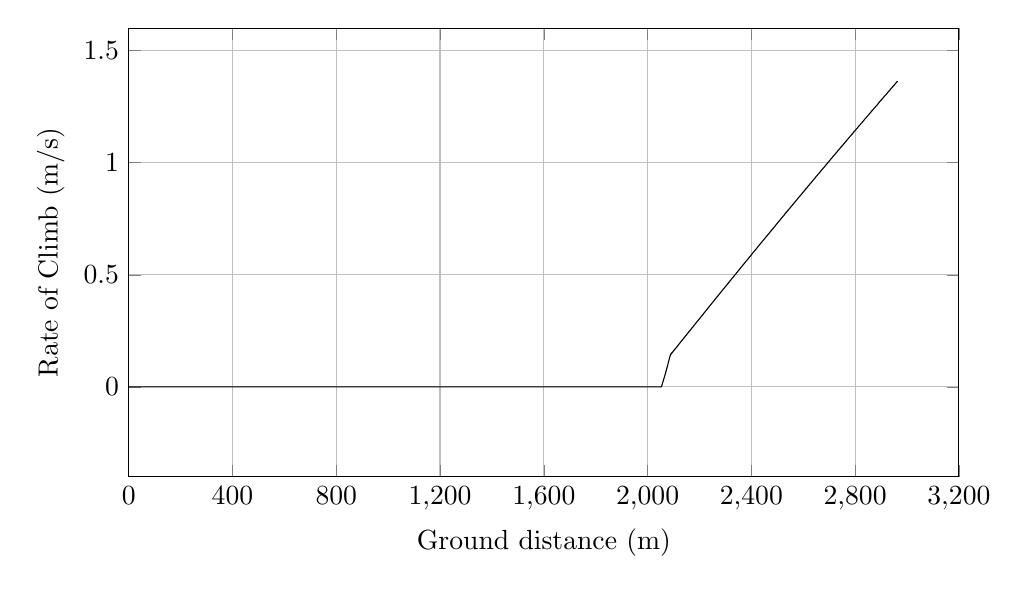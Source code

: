%RateOfClimb_vs_GroundDistance
\begin{tikzpicture}

\begin{axis}[
width=\textwidth,
height=0.6\textwidth,
scaled ticks=false, tick label style={/pgf/number format/fixed},
xmin=0.0,
xmax=3200,
xtick={0,400,800,1200,1600,2000,2400,2800,3200},
xlabel={Ground distance (m)},
xmajorgrids,
ymin=-0.4,
ymax=1.6,
ylabel={Rate of Climb (m/s)},
ymajorgrids,
legend style={at={(1.03,0.5)},anchor=west,draw=black,fill=white,legend cell align=left}
]

\addplot [
color=black,
solid
]
table[row sep=crcr]{
1.36E-8	0.0\\
2.033E-7	0.0\\
1.849E-6	0.0\\
9.983E-6	0.0\\
4.135E-5	0.0\\
1.247E-4	0.0\\
2.844E-4	0.0\\
5.588E-4	0.0\\
9.398E-4	0.0\\
0.001	0.0\\
0.002	0.0\\
0.003	0.0\\
0.003	0.0\\
0.004	0.0\\
0.005	0.0\\
0.006	0.0\\
0.008	0.0\\
0.009	0.0\\
0.01	0.0\\
0.012	0.0\\
0.013	0.0\\
0.015	0.0\\
0.017	0.0\\
0.018	0.0\\
0.02	0.0\\
0.022	0.0\\
0.025	0.0\\
0.027	0.0\\
0.029	0.0\\
0.032	0.0\\
0.034	0.0\\
0.037	0.0\\
0.04	0.0\\
0.042	0.0\\
0.045	0.0\\
0.048	0.0\\
0.052	0.0\\
0.055	0.0\\
0.058	0.0\\
0.062	0.0\\
0.065	0.0\\
0.069	0.0\\
0.073	0.0\\
0.077	0.0\\
0.08	0.0\\
0.085	0.0\\
0.089	0.0\\
0.093	0.0\\
0.097	0.0\\
0.102	0.0\\
0.107	0.0\\
0.111	0.0\\
0.116	0.0\\
0.121	0.0\\
0.126	0.0\\
0.131	0.0\\
0.136	0.0\\
0.142	0.0\\
0.147	0.0\\
0.153	0.0\\
0.158	0.0\\
0.164	0.0\\
0.17	0.0\\
0.176	0.0\\
0.182	0.0\\
0.188	0.0\\
0.195	0.0\\
0.201	0.0\\
0.208	0.0\\
0.214	0.0\\
0.221	0.0\\
0.228	0.0\\
0.235	0.0\\
0.242	0.0\\
0.25	0.0\\
0.257	0.0\\
0.264	0.0\\
0.272	0.0\\
0.28	0.0\\
0.287	0.0\\
0.296	0.0\\
0.304	0.0\\
0.312	0.0\\
0.32	0.0\\
0.329	0.0\\
0.337	0.0\\
0.346	0.0\\
0.355	0.0\\
0.363	0.0\\
0.372	0.0\\
0.382	0.0\\
0.391	0.0\\
0.4	0.0\\
0.41	0.0\\
0.419	0.0\\
0.429	0.0\\
0.439	0.0\\
0.449	0.0\\
0.459	0.0\\
0.469	0.0\\
0.48	0.0\\
0.49	0.0\\
0.501	0.0\\
0.511	0.0\\
0.522	0.0\\
0.533	0.0\\
0.545	0.0\\
0.556	0.0\\
0.567	0.0\\
0.579	0.0\\
0.59	0.0\\
0.602	0.0\\
0.614	0.0\\
0.626	0.0\\
0.638	0.0\\
0.65	0.0\\
0.663	0.0\\
0.675	0.0\\
0.689	0.0\\
0.702	0.0\\
0.715	0.0\\
0.728	0.0\\
0.742	0.0\\
0.755	0.0\\
0.769	0.0\\
0.783	0.0\\
0.797	0.0\\
0.811	0.0\\
0.825	0.0\\
0.84	0.0\\
0.854	0.0\\
0.869	0.0\\
0.884	0.0\\
0.899	0.0\\
0.914	0.0\\
0.929	0.0\\
0.945	0.0\\
0.961	0.0\\
0.976	0.0\\
0.992	0.0\\
1.007	0.0\\
1.023	0.0\\
1.04	0.0\\
1.056	0.0\\
1.073	0.0\\
1.09	0.0\\
1.107	0.0\\
1.124	0.0\\
1.142	0.0\\
1.159	0.0\\
1.177	0.0\\
1.195	0.0\\
1.213	0.0\\
1.231	0.0\\
1.249	0.0\\
1.268	0.0\\
1.286	0.0\\
1.305	0.0\\
1.323	0.0\\
1.342	0.0\\
1.361	0.0\\
1.382	0.0\\
1.401	0.0\\
1.421	0.0\\
1.441	0.0\\
1.461	0.0\\
1.482	0.0\\
1.502	0.0\\
1.522	0.0\\
1.544	0.0\\
1.565	0.0\\
1.586	0.0\\
1.607	0.0\\
1.629	0.0\\
1.651	0.0\\
1.673	0.0\\
1.695	0.0\\
1.717	0.0\\
1.739	0.0\\
1.762	0.0\\
1.785	0.0\\
1.808	0.0\\
1.831	0.0\\
1.854	0.0\\
1.878	0.0\\
1.902	0.0\\
1.925	0.0\\
1.95	0.0\\
1.975	0.0\\
1.999	0.0\\
2.025	0.0\\
2.049	0.0\\
2.074	0.0\\
2.1	0.0\\
2.125	0.0\\
2.15	0.0\\
2.176	0.0\\
2.202	0.0\\
2.228	0.0\\
2.254	0.0\\
2.281	0.0\\
2.308	0.0\\
2.335	0.0\\
2.362	0.0\\
2.39	0.0\\
2.417	0.0\\
2.445	0.0\\
2.474	0.0\\
2.502	0.0\\
2.53	0.0\\
2.559	0.0\\
2.588	0.0\\
2.618	0.0\\
2.648	0.0\\
2.677	0.0\\
2.706	0.0\\
2.736	0.0\\
2.766	0.0\\
2.796	0.0\\
2.827	0.0\\
2.859	0.0\\
2.89	0.0\\
2.922	0.0\\
2.953	0.0\\
2.985	0.0\\
3.017	0.0\\
3.049	0.0\\
3.081	0.0\\
3.113	0.0\\
3.145	0.0\\
3.179	0.0\\
3.211	0.0\\
3.246	0.0\\
3.28	0.0\\
3.314	0.0\\
3.349	0.0\\
3.383	0.0\\
3.418	0.0\\
3.454	0.0\\
3.489	0.0\\
3.524	0.0\\
3.561	0.0\\
3.597	0.0\\
3.633	0.0\\
3.669	0.0\\
3.707	0.0\\
3.743	0.0\\
3.781	0.0\\
3.819	0.0\\
3.856	0.0\\
3.895	0.0\\
3.933	0.0\\
3.972	0.0\\
4.01	0.0\\
4.049	0.0\\
4.089	0.0\\
4.129	0.0\\
4.168	0.0\\
4.208	0.0\\
4.248	0.0\\
4.288	0.0\\
4.329	0.0\\
4.369	0.0\\
4.41	0.0\\
4.452	0.0\\
4.493	0.0\\
4.536	0.0\\
4.578	0.0\\
4.62	0.0\\
4.662	0.0\\
4.706	0.0\\
4.749	0.0\\
4.792	0.0\\
4.836	0.0\\
4.881	0.0\\
4.925	0.0\\
4.97	0.0\\
5.015	0.0\\
5.06	0.0\\
5.106	0.0\\
5.152	0.0\\
5.197	0.0\\
5.244	0.0\\
5.29	0.0\\
5.336	0.0\\
5.383	0.0\\
5.43	0.0\\
5.477	0.0\\
5.526	0.0\\
5.574	0.0\\
5.623	0.0\\
5.671	0.0\\
5.72	0.0\\
5.771	0.0\\
5.821	0.0\\
5.87	0.0\\
5.921	0.0\\
5.971	0.0\\
6.021	0.0\\
6.071	0.0\\
6.123	0.0\\
6.174	0.0\\
6.226	0.0\\
6.278	0.0\\
6.332	0.0\\
6.384	0.0\\
6.437	0.0\\
6.489	0.0\\
6.543	0.0\\
6.597	0.0\\
6.65	0.0\\
6.705	0.0\\
6.759	0.0\\
6.814	0.0\\
6.87	0.0\\
6.925	0.0\\
6.981	0.0\\
7.038	0.0\\
7.095	0.0\\
7.151	0.0\\
7.209	0.0\\
7.267	0.0\\
7.325	0.0\\
7.383	0.0\\
7.442	0.0\\
7.502	0.0\\
7.562	0.0\\
7.622	0.0\\
7.683	0.0\\
7.743	0.0\\
7.803	0.0\\
7.864	0.0\\
7.925	0.0\\
7.987	0.0\\
8.048	0.0\\
8.109	0.0\\
8.173	0.0\\
8.236	0.0\\
8.3	0.0\\
8.363	0.0\\
8.428	0.0\\
8.491	0.0\\
8.557	0.0\\
8.623	0.0\\
8.688	0.0\\
8.754	0.0\\
8.821	0.0\\
8.889	0.0\\
8.957	0.0\\
9.025	0.0\\
9.093	0.0\\
9.16	0.0\\
9.227	0.0\\
9.296	0.0\\
9.364	0.0\\
9.433	0.0\\
9.504	0.0\\
9.575	0.0\\
9.644	0.0\\
9.716	0.0\\
9.787	0.0\\
9.858	0.0\\
9.93	0.0\\
10.002	0.0\\
10.075	0.0\\
10.147	0.0\\
10.221	0.0\\
10.294	0.0\\
10.367	0.0\\
10.441	0.0\\
10.516	0.0\\
10.591	0.0\\
10.667	0.0\\
10.743	0.0\\
10.82	0.0\\
10.897	0.0\\
10.974	0.0\\
11.051	0.0\\
11.128	0.0\\
11.208	0.0\\
11.287	0.0\\
11.366	0.0\\
11.446	0.0\\
11.527	0.0\\
11.607	0.0\\
11.688	0.0\\
11.77	0.0\\
11.851	0.0\\
11.933	0.0\\
12.017	0.0\\
12.1	0.0\\
12.185	0.0\\
12.271	0.0\\
12.354	0.0\\
12.44	0.0\\
12.526	0.0\\
12.611	0.0\\
12.696	0.0\\
12.785	0.0\\
12.871	0.0\\
12.958	0.0\\
13.046	0.0\\
13.133	0.0\\
13.221	0.0\\
13.31	0.0\\
13.4	0.0\\
13.489	0.0\\
13.578	0.0\\
13.667	0.0\\
13.758	0.0\\
13.848	0.0\\
13.939	0.0\\
14.031	0.0\\
14.124	0.0\\
14.215	0.0\\
14.308	0.0\\
14.401	0.0\\
14.495	0.0\\
14.589	0.0\\
14.683	0.0\\
14.779	0.0\\
14.874	0.0\\
14.97	0.0\\
15.069	0.0\\
15.164	0.0\\
15.26	0.0\\
15.357	0.0\\
15.455	0.0\\
15.553	0.0\\
15.653	0.0\\
15.755	0.0\\
15.856	0.0\\
15.958	0.0\\
16.06	0.0\\
16.164	0.0\\
16.267	0.0\\
16.369	0.0\\
16.472	0.0\\
16.577	0.0\\
16.679	0.0\\
16.784	0.0\\
16.89	0.0\\
16.997	0.0\\
17.104	0.0\\
17.211	0.0\\
17.319	0.0\\
17.424	0.0\\
17.532	0.0\\
17.64	0.0\\
17.749	0.0\\
17.857	0.0\\
17.969	0.0\\
18.08	0.0\\
18.189	0.0\\
18.302	0.0\\
18.413	0.0\\
18.526	0.0\\
18.637	0.0\\
18.751	0.0\\
18.865	0.0\\
18.98	0.0\\
19.094	0.0\\
19.209	0.0\\
19.323	0.0\\
19.438	0.0\\
19.556	0.0\\
19.672	0.0\\
19.789	0.0\\
19.907	0.0\\
20.024	0.0\\
20.143	0.0\\
20.264	0.0\\
20.384	0.0\\
20.504	0.0\\
20.623	0.0\\
20.745	0.0\\
20.866	0.0\\
20.987	0.0\\
21.113	0.0\\
21.236	0.0\\
21.36	0.0\\
21.484	0.0\\
21.608	0.0\\
21.732	0.0\\
21.858	0.0\\
21.985	0.0\\
22.112	0.0\\
22.237	0.0\\
22.363	0.0\\
22.489	0.0\\
22.616	0.0\\
22.744	0.0\\
22.875	0.0\\
23.004	0.0\\
23.131	0.0\\
23.258	0.0\\
23.389	0.0\\
23.52	0.0\\
23.653	0.0\\
23.783	0.0\\
23.918	0.0\\
24.051	0.0\\
24.182	0.0\\
24.315	0.0\\
24.45	0.0\\
24.585	0.0\\
24.721	0.0\\
24.857	0.0\\
24.995	0.0\\
25.13	0.0\\
25.271	0.0\\
25.407	0.0\\
25.543	0.0\\
25.683	0.0\\
25.821	0.0\\
25.96	0.0\\
25.988	0.0\\
26.056	0.0\\
26.062	0.0\\
26.067	0.0\\
26.072	0.0\\
26.073	0.0\\
26.075	0.0\\
26.08	0.0\\
26.102	0.0\\
26.183	0.0\\
26.3	0.0\\
26.428	0.0\\
26.558	0.0\\
26.688	0.0\\
26.819	0.0\\
26.952	0.0\\
27.084	0.0\\
27.217	0.0\\
27.351	0.0\\
27.483	0.0\\
27.618	0.0\\
27.752	0.0\\
27.887	0.0\\
28.023	0.0\\
28.159	0.0\\
28.296	0.0\\
28.435	0.0\\
28.571	0.0\\
28.71	0.0\\
28.85	0.0\\
28.989	0.0\\
29.129	0.0\\
29.272	0.0\\
29.413	0.0\\
29.555	0.0\\
29.7	0.0\\
29.842	0.0\\
29.985	0.0\\
30.129	0.0\\
30.275	0.0\\
30.422	0.0\\
30.569	0.0\\
30.717	0.0\\
30.865	0.0\\
31.012	0.0\\
31.162	0.0\\
31.314	0.0\\
31.463	0.0\\
31.612	0.0\\
31.763	0.0\\
31.915	0.0\\
32.067	0.0\\
32.219	0.0\\
32.372	0.0\\
32.525	0.0\\
32.677	0.0\\
32.83	0.0\\
32.986	0.0\\
33.143	0.0\\
33.3	0.0\\
33.458	0.0\\
33.614	0.0\\
33.77	0.0\\
33.929	0.0\\
34.088	0.0\\
34.248	0.0\\
34.407	0.0\\
34.565	0.0\\
34.724	0.0\\
34.887	0.0\\
35.049	0.0\\
35.21	0.0\\
35.37	0.0\\
35.532	0.0\\
35.693	0.0\\
35.855	0.0\\
36.023	0.0\\
36.191	0.0\\
36.357	0.0\\
36.521	0.0\\
36.688	0.0\\
36.854	0.0\\
37.025	0.0\\
37.192	0.0\\
37.361	0.0\\
37.529	0.0\\
37.697	0.0\\
37.868	0.0\\
38.038	0.0\\
38.209	0.0\\
38.379	0.0\\
38.553	0.0\\
38.723	0.0\\
38.898	0.0\\
39.071	0.0\\
39.244	0.0\\
39.42	0.0\\
39.592	0.0\\
39.765	0.0\\
39.943	0.0\\
40.117	0.0\\
40.295	0.0\\
40.472	0.0\\
40.648	0.0\\
40.824	0.0\\
41.004	0.0\\
41.182	0.0\\
41.36	0.0\\
41.54	0.0\\
41.723	0.0\\
41.903	0.0\\
42.085	0.0\\
42.267	0.0\\
42.447	0.0\\
42.631	0.0\\
42.81	0.0\\
42.993	0.0\\
43.179	0.0\\
43.363	0.0\\
43.548	0.0\\
43.734	0.0\\
43.918	0.0\\
44.105	0.0\\
44.293	0.0\\
44.481	0.0\\
44.669	0.0\\
44.859	0.0\\
45.047	0.0\\
45.237	0.0\\
45.428	0.0\\
45.616	0.0\\
45.807	0.0\\
45.999	0.0\\
46.188	0.0\\
46.381	0.0\\
46.573	0.0\\
46.766	0.0\\
46.959	0.0\\
47.153	0.0\\
47.345	0.0\\
47.539	0.0\\
47.732	0.0\\
47.928	0.0\\
48.123	0.0\\
48.321	0.0\\
48.517	0.0\\
48.713	0.0\\
48.913	0.0\\
49.112	0.0\\
49.312	0.0\\
49.51	0.0\\
49.712	0.0\\
49.91	0.0\\
50.112	0.0\\
50.309	0.0\\
50.508	0.0\\
50.709	0.0\\
50.912	0.0\\
51.116	0.0\\
51.321	0.0\\
51.525	0.0\\
51.729	0.0\\
51.934	0.0\\
52.14	0.0\\
52.345	0.0\\
52.551	0.0\\
52.757	0.0\\
52.965	0.0\\
53.175	0.0\\
53.382	0.0\\
53.592	0.0\\
53.804	0.0\\
54.015	0.0\\
54.224	0.0\\
54.432	0.0\\
54.643	0.0\\
54.855	0.0\\
55.066	0.0\\
55.28	0.0\\
55.492	0.0\\
55.704	0.0\\
55.917	0.0\\
56.132	0.0\\
56.347	0.0\\
56.559	0.0\\
56.776	0.0\\
56.995	0.0\\
57.215	0.0\\
57.435	0.0\\
57.654	0.0\\
57.873	0.0\\
58.091	0.0\\
58.312	0.0\\
58.532	0.0\\
58.755	0.0\\
58.977	0.0\\
59.199	0.0\\
59.421	0.0\\
59.645	0.0\\
59.869	0.0\\
60.094	0.0\\
60.318	0.0\\
60.542	0.0\\
60.767	0.0\\
60.996	0.0\\
61.224	0.0\\
61.453	0.0\\
61.684	0.0\\
61.914	0.0\\
62.145	0.0\\
62.376	0.0\\
62.607	0.0\\
62.841	0.0\\
63.075	0.0\\
63.312	0.0\\
63.546	0.0\\
63.782	0.0\\
64.017	0.0\\
64.254	0.0\\
64.493	0.0\\
64.731	0.0\\
64.969	0.0\\
65.211	0.0\\
65.451	0.0\\
65.69	0.0\\
65.93	0.0\\
66.172	0.0\\
66.414	0.0\\
66.656	0.0\\
66.899	0.0\\
67.144	0.0\\
67.388	0.0\\
67.633	0.0\\
67.879	0.0\\
68.126	0.0\\
68.373	0.0\\
68.622	0.0\\
68.871	0.0\\
69.12	0.0\\
69.368	0.0\\
69.62	0.0\\
69.872	0.0\\
70.128	0.0\\
70.379	0.0\\
70.634	0.0\\
70.892	0.0\\
71.146	0.0\\
71.402	0.0\\
71.662	0.0\\
71.925	0.0\\
72.185	0.0\\
72.446	0.0\\
72.706	0.0\\
72.967	0.0\\
73.229	0.0\\
73.491	0.0\\
73.754	0.0\\
74.019	0.0\\
74.285	0.0\\
74.554	0.0\\
74.823	0.0\\
75.094	0.0\\
75.364	0.0\\
75.635	0.0\\
75.908	0.0\\
76.182	0.0\\
76.456	0.0\\
76.73	0.0\\
77.004	0.0\\
77.286	0.0\\
77.568	0.0\\
77.846	0.0\\
78.125	0.0\\
78.406	0.0\\
78.686	0.0\\
78.969	0.0\\
79.256	0.0\\
79.542	0.0\\
79.827	0.0\\
80.113	0.0\\
80.404	0.0\\
80.691	0.0\\
80.981	0.0\\
81.272	0.0\\
81.567	0.0\\
81.862	0.0\\
82.157	0.0\\
82.45	0.0\\
82.745	0.0\\
83.043	0.0\\
83.342	0.0\\
83.644	0.0\\
83.947	0.0\\
84.251	0.0\\
84.552	0.0\\
84.857	0.0\\
85.165	0.0\\
85.471	0.0\\
85.779	0.0\\
86.089	0.0\\
86.403	0.0\\
86.712	0.0\\
87.027	0.0\\
87.342	0.0\\
87.658	0.0\\
87.98	0.0\\
88.297	0.0\\
88.618	0.0\\
88.936	0.0\\
89.257	0.0\\
89.579	0.0\\
89.9	0.0\\
90.225	0.0\\
90.55	0.0\\
90.878	0.0\\
91.207	0.0\\
91.541	0.0\\
91.87	0.0\\
92.201	0.0\\
92.534	0.0\\
92.864	0.0\\
93.197	0.0\\
93.531	0.0\\
93.867	0.0\\
94.205	0.0\\
94.542	0.0\\
94.885	0.0\\
95.228	0.0\\
95.571	0.0\\
95.914	0.0\\
96.255	0.0\\
96.597	0.0\\
96.938	0.0\\
97.282	0.0\\
97.622	0.0\\
97.966	0.0\\
98.313	0.0\\
98.659	0.0\\
99.001	0.0\\
99.351	0.0\\
99.698	0.0\\
100.047	0.0\\
100.392	0.0\\
100.743	0.0\\
101.089	0.0\\
101.435	0.0\\
101.784	0.0\\
102.132	0.0\\
102.475	0.0\\
102.822	0.0\\
103.167	0.0\\
103.515	0.0\\
103.864	0.0\\
104.21	0.0\\
104.552	0.0\\
104.897	0.0\\
105.241	0.0\\
105.584	0.0\\
105.926	0.0\\
106.273	0.0\\
106.615	0.0\\
106.959	0.0\\
107.3	0.0\\
107.641	0.0\\
107.983	0.0\\
108.325	0.0\\
108.394	0.0\\
108.405	0.0\\
108.416	0.0\\
108.425	0.0\\
108.443	0.0\\
108.52	0.0\\
108.701	0.0\\
108.994	0.0\\
109.302	0.0\\
109.609	0.0\\
109.916	0.0\\
110.229	0.0\\
110.541	0.0\\
110.854	0.0\\
111.174	0.0\\
111.494	0.0\\
111.812	0.0\\
112.131	0.0\\
112.452	0.0\\
112.775	0.0\\
113.1	0.0\\
113.43	0.0\\
113.76	0.0\\
114.091	0.0\\
114.425	0.0\\
114.76	0.0\\
115.095	0.0\\
115.434	0.0\\
115.775	0.0\\
116.117	0.0\\
116.462	0.0\\
116.808	0.0\\
117.157	0.0\\
117.506	0.0\\
117.854	0.0\\
118.205	0.0\\
118.559	0.0\\
118.913	0.0\\
119.27	0.0\\
119.63	0.0\\
119.99	0.0\\
120.347	0.0\\
120.714	0.0\\
121.081	0.0\\
121.447	0.0\\
121.815	0.0\\
122.185	0.0\\
122.554	0.0\\
122.925	0.0\\
123.296	0.0\\
123.67	0.0\\
124.047	0.0\\
124.424	0.0\\
124.802	0.0\\
125.182	0.0\\
125.559	0.0\\
125.939	0.0\\
126.32	0.0\\
126.701	0.0\\
127.081	0.0\\
127.462	0.0\\
127.844	0.0\\
128.227	0.0\\
128.61	0.0\\
128.996	0.0\\
129.378	0.0\\
129.761	0.0\\
130.145	0.0\\
130.53	0.0\\
130.917	0.0\\
131.294	0.0\\
131.675	0.0\\
132.058	0.0\\
132.441	0.0\\
132.827	0.0\\
133.21	0.0\\
133.594	0.0\\
133.976	0.0\\
134.361	0.0\\
134.745	0.0\\
135.129	0.0\\
135.514	0.0\\
135.898	0.0\\
136.282	0.0\\
136.664	0.0\\
137.047	0.0\\
137.428	0.0\\
137.813	0.0\\
138.197	0.0\\
138.581	0.0\\
138.966	0.0\\
139.35	0.0\\
139.734	0.0\\
140.116	0.0\\
140.5	0.0\\
140.882	0.0\\
141.262	0.0\\
141.643	0.0\\
142.027	0.0\\
142.411	0.0\\
142.794	0.0\\
143.176	0.0\\
143.56	0.0\\
143.942	0.0\\
144.324	0.0\\
144.707	0.0\\
145.087	0.0\\
145.469	0.0\\
145.85	0.0\\
146.231	0.0\\
146.615	0.0\\
146.998	0.0\\
147.384	0.0\\
147.767	0.0\\
148.152	0.0\\
148.536	0.0\\
148.92	0.0\\
149.304	0.0\\
149.688	0.0\\
150.071	0.0\\
150.456	0.0\\
150.845	0.0\\
151.229	0.0\\
151.615	0.0\\
151.998	0.0\\
152.383	0.0\\
152.769	0.0\\
153.156	0.0\\
153.543	0.0\\
153.931	0.0\\
154.318	0.0\\
154.704	0.0\\
155.089	0.0\\
155.476	0.0\\
155.866	0.0\\
156.254	0.0\\
156.642	0.0\\
157.03	0.0\\
157.421	0.0\\
157.811	0.0\\
158.199	0.0\\
158.589	0.0\\
158.979	0.0\\
159.371	0.0\\
159.761	0.0\\
160.152	0.0\\
160.541	0.0\\
160.933	0.0\\
161.326	0.0\\
161.718	0.0\\
162.112	0.0\\
162.506	0.0\\
162.899	0.0\\
163.293	0.0\\
163.689	0.0\\
164.085	0.0\\
164.483	0.0\\
164.879	0.0\\
165.273	0.0\\
165.671	0.0\\
166.069	0.0\\
166.47	0.0\\
166.872	0.0\\
167.271	0.0\\
167.672	0.0\\
168.071	0.0\\
168.472	0.0\\
168.875	0.0\\
169.279	0.0\\
169.681	0.0\\
170.088	0.0\\
170.493	0.0\\
170.898	0.0\\
171.305	0.0\\
171.71	0.0\\
172.116	0.0\\
172.525	0.0\\
172.933	0.0\\
173.342	0.0\\
173.754	0.0\\
174.165	0.0\\
174.579	0.0\\
174.991	0.0\\
175.401	0.0\\
175.815	0.0\\
176.228	0.0\\
176.642	0.0\\
177.057	0.0\\
177.475	0.0\\
177.893	0.0\\
178.31	0.0\\
178.728	0.0\\
179.145	0.0\\
179.565	0.0\\
179.987	0.0\\
180.41	0.0\\
180.834	0.0\\
181.26	0.0\\
181.684	0.0\\
181.893	0.0\\
182.111	0.0\\
182.537	0.0\\
183.424	0.0\\
184.301	0.0\\
185.174	0.0\\
186.051	0.0\\
186.939	0.0\\
187.824	0.0\\
188.721	0.0\\
189.61	0.0\\
190.501	0.0\\
191.389	0.0\\
192.281	0.0\\
193.188	0.0\\
194.089	0.0\\
194.997	0.0\\
195.895	0.0\\
196.797	0.0\\
197.707	0.0\\
198.612	0.0\\
199.526	0.0\\
200.439	0.0\\
201.346	0.0\\
202.261	0.0\\
203.18	0.0\\
204.102	0.0\\
205.014	0.0\\
205.94	0.0\\
206.864	0.0\\
207.792	0.0\\
208.728	0.0\\
209.66	0.0\\
210.599	0.0\\
211.543	0.0\\
212.489	0.0\\
213.428	0.0\\
214.373	0.0\\
215.316	0.0\\
216.269	0.0\\
217.223	0.0\\
218.179	0.0\\
219.134	0.0\\
220.09	0.0\\
221.054	0.0\\
222.019	0.0\\
222.987	0.0\\
223.959	0.0\\
224.935	0.0\\
225.912	0.0\\
226.897	0.0\\
227.878	0.0\\
228.866	0.0\\
229.858	0.0\\
230.849	0.0\\
231.835	0.0\\
232.836	0.0\\
233.841	0.0\\
234.845	0.0\\
235.851	0.0\\
236.862	0.0\\
237.87	0.0\\
238.883	0.0\\
239.887	0.0\\
240.907	0.0\\
241.926	0.0\\
242.95	0.0\\
243.987	0.0\\
245.016	0.0\\
246.059	0.0\\
247.097	0.0\\
248.14	0.0\\
249.183	0.0\\
250.237	0.0\\
251.289	0.0\\
252.346	0.0\\
253.401	0.0\\
254.474	0.0\\
255.553	0.0\\
256.621	0.0\\
257.692	0.0\\
258.78	0.0\\
259.862	0.0\\
260.94	0.0\\
262.023	0.0\\
263.111	0.0\\
264.212	0.0\\
265.312	0.0\\
266.409	0.0\\
267.513	0.0\\
268.63	0.0\\
269.759	0.0\\
270.89	0.0\\
272.012	0.0\\
273.137	0.0\\
274.27	0.0\\
275.414	0.0\\
276.554	0.0\\
277.697	0.0\\
278.857	0.0\\
280.025	0.0\\
281.203	0.0\\
282.379	0.0\\
283.557	0.0\\
284.742	0.0\\
285.933	0.0\\
287.129	0.0\\
288.315	0.0\\
289.506	0.0\\
290.718	0.0\\
291.924	0.0\\
293.137	0.0\\
294.378	0.0\\
295.624	0.0\\
296.871	0.0\\
298.123	0.0\\
299.351	0.0\\
300.608	0.0\\
301.876	0.0\\
303.153	0.0\\
304.417	0.0\\
305.709	0.0\\
306.998	0.0\\
308.287	0.0\\
309.567	0.0\\
310.848	0.0\\
312.15	0.0\\
313.456	0.0\\
314.755	0.0\\
316.075	0.0\\
317.41	0.0\\
318.732	0.0\\
320.056	0.0\\
321.38	0.0\\
322.688	0.0\\
324.046	0.0\\
325.391	0.0\\
326.737	0.0\\
328.067	0.0\\
329.402	0.0\\
330.745	0.0\\
332.071	0.0\\
333.417	0.0\\
334.747	0.0\\
336.087	0.0\\
337.421	0.0\\
338.755	0.0\\
340.081	0.0\\
341.399	0.0\\
342.722	0.0\\
344.041	0.0\\
345.353	0.0\\
346.656	0.0\\
347.965	0.0\\
349.269	0.0\\
350.567	0.0\\
351.867	0.0\\
353.15	0.0\\
354.427	0.0\\
355.708	0.0\\
356.984	0.0\\
358.258	0.0\\
358.511	0.0\\
358.648	0.0\\
358.732	0.0\\
358.973	0.0\\
359.0	0.0\\
359.018	0.0\\
359.029	0.0\\
359.04	0.0\\
359.093	0.0\\
359.312	0.0\\
359.967	0.0\\
361.014	0.0\\
362.103	0.0\\
363.206	0.0\\
364.308	0.0\\
365.419	0.0\\
366.533	0.0\\
367.646	0.0\\
368.766	0.0\\
369.898	0.0\\
371.033	0.0\\
372.179	0.0\\
373.32	0.0\\
374.478	0.0\\
375.645	0.0\\
376.821	0.0\\
377.999	0.0\\
379.187	0.0\\
380.378	0.0\\
381.576	0.0\\
382.775	0.0\\
383.981	0.0\\
385.193	0.0\\
386.413	0.0\\
387.642	0.0\\
388.867	0.0\\
390.105	0.0\\
391.361	0.0\\
392.621	0.0\\
393.887	0.0\\
395.152	0.0\\
396.427	0.0\\
397.708	0.0\\
398.997	0.0\\
400.294	0.0\\
401.587	0.0\\
402.893	0.0\\
404.203	0.0\\
405.513	0.0\\
406.819	0.0\\
408.143	0.0\\
409.462	0.0\\
410.787	0.0\\
412.099	0.0\\
413.41	0.0\\
414.733	0.0\\
416.06	0.0\\
417.38	0.0\\
418.701	0.0\\
420.019	0.0\\
421.339	0.0\\
422.668	0.0\\
423.983	0.0\\
425.287	0.0\\
426.587	0.0\\
427.904	0.0\\
429.215	0.0\\
430.508	0.0\\
431.806	0.0\\
433.108	0.0\\
434.412	0.0\\
435.706	0.0\\
437.0	0.0\\
438.287	0.0\\
439.579	0.0\\
440.863	0.0\\
442.148	0.0\\
443.425	0.0\\
444.7	0.0\\
445.976	0.0\\
447.249	0.0\\
448.523	0.0\\
449.797	0.0\\
451.073	0.0\\
452.338	0.0\\
453.595	0.0\\
454.855	0.0\\
456.109	0.0\\
457.375	0.0\\
458.628	0.0\\
459.883	0.0\\
461.15	0.0\\
462.4	0.0\\
463.658	0.0\\
464.907	0.0\\
466.157	0.0\\
467.405	0.0\\
468.645	0.0\\
469.886	0.0\\
471.121	0.0\\
472.369	0.0\\
473.613	0.0\\
474.847	0.0\\
476.092	0.0\\
477.333	0.0\\
478.572	0.0\\
479.801	0.0\\
481.038	0.0\\
482.274	0.0\\
483.508	0.0\\
484.736	0.0\\
485.97	0.0\\
487.204	0.0\\
488.438	0.0\\
489.666	0.0\\
490.903	0.0\\
492.128	0.0\\
493.356	0.0\\
494.581	0.0\\
495.813	0.0\\
497.039	0.0\\
498.267	0.0\\
499.503	0.0\\
500.737	0.0\\
501.97	0.0\\
503.198	0.0\\
504.424	0.0\\
505.654	0.0\\
506.88	0.0\\
508.103	0.0\\
509.33	0.0\\
510.55	0.0\\
511.776	0.0\\
513.007	0.0\\
514.237	0.0\\
515.465	0.0\\
516.693	0.0\\
517.918	0.0\\
519.145	0.0\\
520.369	0.0\\
521.596	0.0\\
522.819	0.0\\
524.05	0.0\\
525.278	0.0\\
526.504	0.0\\
527.731	0.0\\
528.968	0.0\\
530.19	0.0\\
531.42	0.0\\
532.651	0.0\\
533.886	0.0\\
535.119	0.0\\
536.354	0.0\\
537.601	0.0\\
538.84	0.0\\
540.073	0.0\\
541.308	0.0\\
542.545	0.0\\
543.78	0.0\\
545.021	0.0\\
546.264	0.0\\
547.502	0.0\\
548.743	0.0\\
549.98	0.0\\
551.221	0.0\\
552.462	0.0\\
553.71	0.0\\
554.951	0.0\\
556.199	0.0\\
557.445	0.0\\
558.691	0.0\\
559.937	0.0\\
561.19	0.0\\
562.439	0.0\\
563.685	0.0\\
564.93	0.0\\
566.186	0.0\\
567.434	0.0\\
568.693	0.0\\
569.955	0.0\\
571.208	0.0\\
572.463	0.0\\
573.726	0.0\\
574.985	0.0\\
576.246	0.0\\
577.504	0.0\\
578.771	0.0\\
580.042	0.0\\
581.306	0.0\\
582.575	0.0\\
583.847	0.0\\
585.114	0.0\\
586.382	0.0\\
587.657	0.0\\
588.931	0.0\\
590.209	0.0\\
591.489	0.0\\
592.771	0.0\\
594.046	0.0\\
595.323	0.0\\
596.605	0.0\\
597.889	0.0\\
599.175	0.0\\
600.469	0.0\\
601.756	0.0\\
603.051	0.0\\
604.344	0.0\\
605.64	0.0\\
606.935	0.0\\
608.229	0.0\\
609.53	0.0\\
610.831	0.0\\
612.137	0.0\\
613.446	0.0\\
614.748	0.0\\
616.053	0.0\\
617.355	0.0\\
618.669	0.0\\
619.978	0.0\\
621.293	0.0\\
622.614	0.0\\
623.933	0.0\\
625.264	0.0\\
626.588	0.0\\
627.914	0.0\\
629.236	0.0\\
630.564	0.0\\
631.895	0.0\\
633.226	0.0\\
634.567	0.0\\
635.898	0.0\\
637.232	0.0\\
638.571	0.0\\
639.917	0.0\\
641.257	0.0\\
642.611	0.0\\
643.966	0.0\\
645.313	0.0\\
646.66	0.0\\
648.01	0.0\\
649.363	0.0\\
650.718	0.0\\
652.079	0.0\\
653.449	0.0\\
654.812	0.0\\
656.174	0.0\\
657.545	0.0\\
658.92	0.0\\
660.296	0.0\\
661.666	0.0\\
663.052	0.0\\
664.436	0.0\\
665.829	0.0\\
667.216	0.0\\
668.605	0.0\\
669.999	0.0\\
671.399	0.0\\
672.797	0.0\\
674.205	0.0\\
675.606	0.0\\
677.012	0.0\\
678.433	0.0\\
679.844	0.0\\
681.264	0.0\\
682.676	0.0\\
684.095	0.0\\
685.516	0.0\\
686.943	0.0\\
688.369	0.0\\
689.803	0.0\\
691.244	0.0\\
692.686	0.0\\
694.131	0.0\\
695.574	0.0\\
697.022	0.0\\
698.481	0.0\\
699.933	0.0\\
701.386	0.0\\
702.843	0.0\\
704.31	0.0\\
705.783	0.0\\
707.259	0.0\\
708.732	0.0\\
710.208	0.0\\
711.695	0.0\\
713.185	0.0\\
714.68	0.0\\
716.169	0.0\\
717.662	0.0\\
719.169	0.0\\
720.68	0.0\\
722.194	0.0\\
723.712	0.0\\
725.227	0.0\\
726.748	0.0\\
728.27	0.0\\
729.797	0.0\\
731.334	0.0\\
732.876	0.0\\
734.415	0.0\\
735.957	0.0\\
737.501	0.0\\
739.057	0.0\\
740.621	0.0\\
742.183	0.0\\
743.763	0.0\\
745.341	0.0\\
746.923	0.0\\
748.507	0.0\\
750.097	0.0\\
751.696	0.0\\
753.304	0.0\\
754.905	0.0\\
756.513	0.0\\
758.126	0.0\\
759.75	0.0\\
761.38	0.0\\
763.017	0.0\\
764.655	0.0\\
766.304	0.0\\
767.961	0.0\\
769.627	0.0\\
771.292	0.0\\
772.956	0.0\\
774.627	0.0\\
776.314	0.0\\
777.998	0.0\\
779.691	0.0\\
781.386	0.0\\
783.094	0.0\\
784.809	0.0\\
786.541	0.0\\
788.275	0.0\\
790.01	0.0\\
791.758	0.0\\
793.51	0.0\\
795.276	0.0\\
797.056	0.0\\
798.844	0.0\\
800.637	0.0\\
802.442	0.0\\
804.267	0.0\\
806.093	0.0\\
807.932	0.0\\
809.789	0.0\\
811.643	0.0\\
813.516	0.0\\
815.399	0.0\\
817.295	0.0\\
819.214	0.0\\
821.134	0.0\\
823.068	0.0\\
825.025	0.0\\
826.988	0.0\\
828.968	0.0\\
830.956	0.0\\
832.969	0.0\\
835.011	0.0\\
837.048	0.0\\
839.114	0.0\\
841.188	0.0\\
843.295	0.0\\
845.427	0.0\\
847.589	0.0\\
849.775	0.0\\
851.985	0.0\\
854.232	0.0\\
856.49	0.0\\
858.76	0.0\\
861.066	0.0\\
863.414	0.0\\
865.799	0.0\\
868.18	0.0\\
870.607	0.0\\
873.047	0.0\\
875.499	0.0\\
877.922	0.0\\
880.326	0.0\\
882.705	0.0\\
885.05	0.0\\
887.388	0.0\\
889.689	0.0\\
891.974	0.0\\
894.233	0.0\\
896.482	0.0\\
898.699	0.0\\
900.894	0.0\\
903.066	0.0\\
905.228	0.0\\
907.367	0.0\\
909.471	0.0\\
911.588	0.0\\
913.662	0.0\\
915.72	0.0\\
917.779	0.0\\
919.811	0.0\\
921.825	0.0\\
923.83	0.0\\
925.829	0.0\\
927.821	0.0\\
929.788	0.0\\
931.751	0.0\\
933.698	0.0\\
935.638	0.0\\
937.564	0.0\\
939.484	0.0\\
941.389	0.0\\
941.768	0.0\\
942.005	0.0\\
942.163	0.0\\
942.264	0.0\\
942.341	0.0\\
942.42	0.0\\
942.493	0.0\\
942.557	0.0\\
942.588	0.0\\
942.616	0.0\\
942.754	0.0\\
943.225	0.0\\
944.647	0.0\\
946.467	0.0\\
948.309	0.0\\
950.18	0.0\\
952.059	0.0\\
953.953	0.0\\
955.854	0.0\\
957.772	0.0\\
959.7	0.0\\
961.642	0.0\\
963.598	0.0\\
965.57	0.0\\
967.567	0.0\\
969.568	0.0\\
971.578	0.0\\
973.618	0.0\\
975.671	0.0\\
977.749	0.0\\
979.842	0.0\\
981.956	0.0\\
984.084	0.0\\
986.239	0.0\\
988.412	0.0\\
990.618	0.0\\
992.827	0.0\\
995.051	0.0\\
997.313	0.0\\
999.586	0.0\\
1001.884	0.0\\
1004.18	0.0\\
1006.506	0.0\\
1008.83	0.0\\
1011.169	0.0\\
1013.495	0.0\\
1015.844	0.0\\
1018.184	0.0\\
1020.513	0.0\\
1022.843	0.0\\
1025.181	0.0\\
1027.496	0.0\\
1029.807	0.0\\
1032.093	0.0\\
1034.374	0.0\\
1036.62	0.0\\
1038.871	0.0\\
1041.097	0.0\\
1043.314	0.0\\
1045.516	0.0\\
1047.695	0.0\\
1049.882	0.0\\
1052.055	0.0\\
1054.201	0.0\\
1056.337	0.0\\
1058.476	0.0\\
1060.612	0.0\\
1062.725	0.0\\
1064.84	0.0\\
1066.929	0.0\\
1069.01	0.0\\
1071.083	0.0\\
1073.168	0.0\\
1075.229	0.0\\
1077.287	0.0\\
1079.337	0.0\\
1081.389	0.0\\
1083.425	0.0\\
1085.467	0.0\\
1087.504	0.0\\
1089.536	0.0\\
1091.557	0.0\\
1093.572	0.0\\
1095.579	0.0\\
1097.582	0.0\\
1099.58	0.0\\
1101.578	0.0\\
1103.571	0.0\\
1105.557	0.0\\
1107.546	0.0\\
1109.528	0.0\\
1111.51	0.0\\
1113.488	0.0\\
1115.454	0.0\\
1117.423	0.0\\
1119.386	0.0\\
1121.345	0.0\\
1123.295	0.0\\
1125.254	0.0\\
1127.202	0.0\\
1129.153	0.0\\
1131.094	0.0\\
1133.039	0.0\\
1134.981	0.0\\
1136.917	0.0\\
1138.857	0.0\\
1140.793	0.0\\
1142.727	0.0\\
1144.667	0.0\\
1146.602	0.0\\
1148.537	0.0\\
1150.471	0.0\\
1152.4	0.0\\
1154.33	0.0\\
1156.26	0.0\\
1158.186	0.0\\
1160.119	0.0\\
1162.041	0.0\\
1163.97	0.0\\
1165.891	0.0\\
1167.809	0.0\\
1169.725	0.0\\
1171.64	0.0\\
1173.562	0.0\\
1175.469	0.0\\
1177.389	0.0\\
1179.312	0.0\\
1181.226	0.0\\
1183.142	0.0\\
1185.053	0.0\\
1186.976	0.0\\
1188.894	0.0\\
1190.815	0.0\\
1192.736	0.0\\
1194.65	0.0\\
1196.564	0.0\\
1198.47	0.0\\
1200.379	0.0\\
1202.294	0.0\\
1204.211	0.0\\
1206.128	0.0\\
1208.038	0.0\\
1209.962	0.0\\
1211.881	0.0\\
1213.803	0.0\\
1215.72	0.0\\
1217.645	0.0\\
1219.559	0.0\\
1221.488	0.0\\
1223.399	0.0\\
1225.318	0.0\\
1227.254	0.0\\
1229.171	0.0\\
1231.09	0.0\\
1233.014	0.0\\
1234.936	0.0\\
1236.864	0.0\\
1238.795	0.0\\
1240.718	0.0\\
1242.648	0.0\\
1244.592	0.0\\
1246.52	0.0\\
1248.459	0.0\\
1250.398	0.0\\
1252.334	0.0\\
1254.283	0.0\\
1256.208	0.0\\
1258.148	0.0\\
1260.078	0.0\\
1262.021	0.0\\
1263.972	0.0\\
1265.919	0.0\\
1267.868	0.0\\
1269.813	0.0\\
1271.758	0.0\\
1273.699	0.0\\
1275.645	0.0\\
1277.592	0.0\\
1279.542	0.0\\
1281.492	0.0\\
1283.447	0.0\\
1285.4	0.0\\
1287.352	0.0\\
1289.317	0.0\\
1291.276	0.0\\
1293.229	0.0\\
1295.193	0.0\\
1297.153	0.0\\
1299.119	0.0\\
1301.088	0.0\\
1303.056	0.0\\
1305.026	0.0\\
1307.005	0.0\\
1308.973	0.0\\
1310.948	0.0\\
1312.927	0.0\\
1314.903	0.0\\
1316.884	0.0\\
1318.87	0.0\\
1320.864	0.0\\
1322.855	0.0\\
1324.843	0.0\\
1326.84	0.0\\
1328.834	0.0\\
1330.824	0.0\\
1332.825	0.0\\
1334.826	0.0\\
1336.832	0.0\\
1338.831	0.0\\
1340.846	0.0\\
1342.849	0.0\\
1344.867	0.0\\
1346.881	0.0\\
1348.895	0.0\\
1350.915	0.0\\
1352.938	0.0\\
1354.968	0.0\\
1356.996	0.0\\
1359.018	0.0\\
1361.041	0.0\\
1363.076	0.0\\
1365.114	0.0\\
1367.163	0.0\\
1369.204	0.0\\
1371.256	0.0\\
1373.304	0.0\\
1375.352	0.0\\
1377.399	0.0\\
1379.449	0.0\\
1381.504	0.0\\
1383.558	0.0\\
1385.617	0.0\\
1387.685	0.0\\
1389.757	0.0\\
1391.818	0.0\\
1393.885	0.0\\
1395.957	0.0\\
1398.042	0.0\\
1400.115	0.0\\
1402.199	0.0\\
1404.284	0.0\\
1406.381	0.0\\
1408.471	0.0\\
1410.574	0.0\\
1412.672	0.0\\
1414.777	0.0\\
1416.89	0.0\\
1419.0	0.0\\
1421.117	0.0\\
1423.231	0.0\\
1425.356	0.0\\
1427.492	0.0\\
1429.621	0.0\\
1431.751	0.0\\
1433.893	0.0\\
1436.033	0.0\\
1438.169	0.0\\
1440.318	0.0\\
1442.459	0.0\\
1444.596	0.0\\
1446.748	0.0\\
1448.899	0.0\\
1451.057	0.0\\
1453.219	0.0\\
1455.39	0.0\\
1457.565	0.0\\
1459.74	0.0\\
1461.913	0.0\\
1464.101	0.0\\
1466.291	0.0\\
1468.489	0.0\\
1470.697	0.0\\
1472.901	0.0\\
1475.107	0.0\\
1477.313	0.0\\
1479.521	0.0\\
1481.74	0.0\\
1483.957	0.0\\
1486.188	0.0\\
1488.414	0.0\\
1490.645	0.0\\
1492.879	0.0\\
1495.119	0.0\\
1497.363	0.0\\
1499.609	0.0\\
1501.871	0.0\\
1504.13	0.0\\
1506.391	0.0\\
1508.661	0.0\\
1510.937	0.0\\
1513.219	0.0\\
1515.492	0.0\\
1517.776	0.0\\
1520.072	0.0\\
1522.36	0.0\\
1524.664	0.0\\
1526.981	0.0\\
1529.299	0.0\\
1531.626	0.0\\
1533.953	0.0\\
1536.28	0.0\\
1538.611	0.0\\
1540.954	0.0\\
1543.292	0.0\\
1545.647	0.0\\
1548.014	0.0\\
1550.376	0.0\\
1552.742	0.0\\
1555.108	0.0\\
1557.485	0.0\\
1559.867	0.0\\
1562.255	0.0\\
1564.668	0.0\\
1567.075	0.0\\
1569.485	0.0\\
1571.902	0.0\\
1574.324	0.0\\
1576.761	0.0\\
1579.209	0.0\\
1581.647	0.0\\
1584.097	0.0\\
1586.555	0.0\\
1589.027	0.0\\
1591.496	0.0\\
1593.981	0.0\\
1596.464	0.0\\
1598.954	0.0\\
1601.448	0.0\\
1603.959	0.0\\
1606.469	0.0\\
1608.986	0.0\\
1611.506	0.0\\
1614.048	0.0\\
1616.59	0.0\\
1619.141	0.0\\
1621.713	0.0\\
1624.287	0.0\\
1626.866	0.0\\
1629.45	0.0\\
1632.049	0.0\\
1634.646	0.0\\
1637.25	0.0\\
1639.866	0.0\\
1642.499	0.0\\
1645.145	0.0\\
1647.8	0.0\\
1650.459	0.0\\
1653.137	0.0\\
1655.819	0.0\\
1658.511	0.0\\
1661.217	0.0\\
1663.939	0.0\\
1666.66	0.0\\
1669.408	0.0\\
1672.161	0.0\\
1674.928	0.0\\
1677.704	0.0\\
1680.511	0.0\\
1683.302	0.0\\
1686.122	0.0\\
1688.948	0.0\\
1691.793	0.0\\
1694.633	0.0\\
1697.483	0.0\\
1700.363	0.0\\
1703.254	0.0\\
1706.167	0.0\\
1709.115	0.0\\
1712.052	0.0\\
1715.015	0.0\\
1717.979	0.0\\
1720.98	0.0\\
1724.007	0.0\\
1727.043	0.0\\
1730.104	0.0\\
1733.183	0.0\\
1736.278	0.0\\
1739.399	0.0\\
1742.545	0.0\\
1745.725	0.0\\
1748.919	0.0\\
1752.148	0.0\\
1755.416	0.0\\
1758.713	0.0\\
1762.052	0.0\\
1765.42	0.0\\
1768.825	0.0\\
1772.26	0.0\\
1775.724	0.0\\
1779.238	0.0\\
1782.808	0.0\\
1786.441	0.0\\
1790.138	0.0\\
1793.872	0.0\\
1797.678	0.0\\
1801.539	0.0\\
1805.51	0.0\\
1809.539	0.0\\
1809.58	0.0\\
1813.697	0.0\\
1817.975	0.0\\
1822.327	0.0\\
1826.724	0.0\\
1831.261	0.0\\
1835.704	0.0\\
1840.13	0.0\\
1844.49	0.0\\
1848.754	0.0\\
1852.926	0.0\\
1857.009	0.0\\
1861.022	0.0\\
1864.964	0.0\\
1868.87	0.0\\
1872.703	0.0\\
1876.483	0.0\\
1880.203	0.0\\
1883.885	0.0\\
1887.548	0.0\\
1891.19	0.0\\
1894.794	0.0\\
1898.358	0.0\\
1901.891	0.0\\
1905.406	0.0\\
1908.885	0.0\\
1912.37	0.0\\
1915.817	0.0\\
1919.25	0.0\\
1922.656	0.0\\
1926.049	0.0\\
1929.429	0.0\\
1932.791	0.0\\
1936.142	0.0\\
1939.474	0.0\\
1942.799	0.0\\
1946.114	0.0\\
1946.246	0.0\\
1946.344	0.0\\
1946.429	0.0\\
1946.483	0.0\\
1946.519	0.0\\
1946.561	0.0\\
1946.802	0.0\\
1947.678	0.0\\
1950.113	0.0\\
1953.732	0.0\\
1957.273	0.0\\
1960.882	0.0\\
1964.506	0.0\\
1968.188	0.0\\
1971.906	0.0\\
1975.702	0.0\\
1979.538	0.0\\
1983.445	0.0\\
1987.406	0.0\\
1991.428	0.0\\
1995.503	0.0\\
1999.64	0.0\\
2003.795	0.0\\
2007.989	0.0\\
2012.221	0.0\\
2016.424	0.0\\
2020.618	0.0\\
2024.758	0.0\\
2028.896	0.0\\
2032.993	0.0\\
2037.064	0.0\\
2041.083	0.0\\
2045.097	0.0\\
2049.034	0.0\\
2052.952	0.0\\
2053.191	8.343E-4\\
2053.462	0.002\\
2053.727	0.003\\
2053.988	0.004\\
2054.245	0.005\\
2054.514	0.005\\
2054.778	0.006\\
2055.05	0.007\\
2055.321	0.008\\
2055.582	0.009\\
2055.834	0.01\\
2056.086	0.011\\
2056.325	0.012\\
2056.585	0.013\\
2056.852	0.014\\
2057.121	0.015\\
2057.375	0.016\\
2057.637	0.017\\
2057.908	0.018\\
2058.18	0.019\\
2058.45	0.02\\
2058.718	0.021\\
2058.988	0.022\\
2059.245	0.023\\
2059.518	0.024\\
2059.774	0.025\\
2060.035	0.026\\
2060.304	0.027\\
2060.562	0.028\\
2060.824	0.029\\
2061.092	0.03\\
2061.361	0.031\\
2061.635	0.032\\
2061.904	0.033\\
2062.176	0.034\\
2062.431	0.035\\
2062.704	0.036\\
2062.958	0.037\\
2063.219	0.038\\
2063.49	0.039\\
2063.747	0.04\\
2064.017	0.041\\
2064.271	0.042\\
2064.536	0.043\\
2064.802	0.044\\
2065.073	0.045\\
2065.337	0.046\\
2065.602	0.047\\
2065.855	0.048\\
2066.115	0.049\\
2066.373	0.05\\
2066.619	0.051\\
2066.886	0.053\\
2067.16	0.054\\
2067.433	0.055\\
2067.703	0.056\\
2067.969	0.057\\
2068.216	0.058\\
2068.489	0.059\\
2068.756	0.06\\
2069.02	0.061\\
2069.283	0.062\\
2069.545	0.063\\
2069.82	0.065\\
2070.092	0.066\\
2070.361	0.067\\
2070.636	0.068\\
2070.886	0.069\\
2071.16	0.07\\
2071.433	0.071\\
2071.701	0.072\\
2071.976	0.074\\
2072.235	0.075\\
2072.511	0.076\\
2072.785	0.077\\
2073.048	0.078\\
2073.323	0.079\\
2073.592	0.081\\
2073.868	0.082\\
2074.144	0.083\\
2074.409	0.084\\
2074.685	0.085\\
2074.961	0.087\\
2075.23	0.088\\
2075.505	0.089\\
2075.776	0.09\\
2076.02	0.091\\
2076.288	0.092\\
2076.542	0.093\\
2076.81	0.095\\
2077.086	0.096\\
2077.348	0.097\\
2077.625	0.098\\
2077.903	0.1\\
2078.18	0.101\\
2078.431	0.102\\
2078.702	0.103\\
2078.98	0.104\\
2079.253	0.106\\
2079.522	0.107\\
2079.8	0.108\\
2080.078	0.109\\
2080.349	0.111\\
2080.627	0.112\\
2080.898	0.113\\
2081.163	0.114\\
2081.441	0.116\\
2081.719	0.117\\
2081.989	0.118\\
2082.265	0.119\\
2082.52	0.121\\
2082.797	0.122\\
2083.003	0.123\\
2083.051	0.123\\
2083.289	0.124\\
2083.547	0.125\\
2083.792	0.127\\
2084.053	0.128\\
2084.327	0.129\\
2084.604	0.13\\
2084.871	0.131\\
2085.136	0.132\\
2085.387	0.133\\
2085.634	0.134\\
2085.91	0.135\\
2086.179	0.136\\
2086.449	0.137\\
2086.726	0.138\\
2087.003	0.139\\
2087.276	0.139\\
2087.537	0.14\\
2087.8	0.141\\
2088.078	0.142\\
2088.351	0.142\\
2088.617	0.143\\
2088.876	0.144\\
2089.126	0.144\\
2089.368	0.145\\
2089.646	0.145\\
2089.923	0.146\\
2090.2	0.146\\
2090.474	0.147\\
2090.737	0.147\\
2091.008	0.147\\
2091.258	0.148\\
2091.527	0.148\\
2091.875	0.149\\
2092.193	0.149\\
2092.497	0.15\\
2092.819	0.15\\
2093.21	0.151\\
2093.679	0.151\\
2094.25	0.152\\
2094.793	0.153\\
2095.241	0.154\\
2095.72	0.154\\
2096.256	0.155\\
2097.318	0.157\\
2098.373	0.158\\
2099.119	0.159\\
2099.807	0.16\\
2100.697	0.161\\
2101.533	0.163\\
2102.343	0.164\\
2103.122	0.165\\
2103.871	0.166\\
2104.681	0.167\\
2105.469	0.168\\
2105.979	0.169\\
2106.507	0.17\\
2107.008	0.171\\
2107.577	0.171\\
2108.188	0.172\\
2108.843	0.173\\
2109.669	0.174\\
2110.419	0.175\\
2111.141	0.176\\
2111.763	0.177\\
2112.539	0.178\\
2113.66	0.18\\
2114.745	0.182\\
2115.947	0.183\\
2117.076	0.185\\
2117.871	0.186\\
2118.82	0.188\\
2119.809	0.189\\
2120.607	0.19\\
2121.277	0.191\\
2121.909	0.192\\
2122.736	0.193\\
2123.731	0.195\\
2124.678	0.196\\
2125.596	0.197\\
2126.656	0.199\\
2127.36	0.2\\
2128.007	0.201\\
2128.706	0.202\\
2129.795	0.203\\
2131.143	0.205\\
2132.163	0.207\\
2132.964	0.208\\
2134.142	0.21\\
2135.233	0.211\\
2136.445	0.213\\
2137.225	0.214\\
2137.939	0.215\\
2138.52	0.216\\
2139.117	0.217\\
2139.762	0.218\\
2140.37	0.219\\
2140.96	0.219\\
2142.125	0.221\\
2143.302	0.223\\
2144.438	0.224\\
2145.559	0.226\\
2146.586	0.228\\
2147.697	0.229\\
2148.56	0.23\\
2149.406	0.232\\
2150.131	0.233\\
2150.686	0.233\\
2151.228	0.234\\
2151.76	0.235\\
2152.426	0.236\\
2153.027	0.237\\
2153.706	0.238\\
2154.897	0.24\\
2155.957	0.241\\
2156.799	0.242\\
2157.875	0.244\\
2158.795	0.245\\
2159.747	0.247\\
2160.612	0.248\\
2161.474	0.249\\
2162.198	0.25\\
2162.903	0.251\\
2163.805	0.252\\
2164.734	0.254\\
2165.681	0.255\\
2166.393	0.256\\
2167.078	0.257\\
2167.739	0.258\\
2168.487	0.259\\
2169.363	0.26\\
2170.234	0.262\\
2171.149	0.263\\
2172.205	0.264\\
2173.551	0.266\\
2175.012	0.268\\
2176.591	0.271\\
2178.114	0.273\\
2179.508	0.275\\
2180.475	0.276\\
2181.259	0.277\\
2182.12	0.279\\
2182.958	0.28\\
2183.745	0.281\\
2184.699	0.282\\
2185.842	0.284\\
2187.047	0.286\\
2188.045	0.287\\
2189.137	0.289\\
2190.287	0.29\\
2191.361	0.292\\
2192.038	0.293\\
2192.965	0.294\\
2193.931	0.296\\
2194.901	0.297\\
2195.819	0.298\\
2196.784	0.3\\
2197.83	0.301\\
2198.859	0.303\\
2199.844	0.304\\
2200.685	0.305\\
2201.942	0.307\\
2203.428	0.309\\
2204.854	0.311\\
2206.033	0.313\\
2207.317	0.315\\
2208.744	0.317\\
2209.794	0.318\\
2210.931	0.32\\
2211.988	0.322\\
2213.001	0.323\\
2214.059	0.325\\
2215.198	0.326\\
2216.436	0.328\\
2217.454	0.329\\
2218.378	0.331\\
2219.36	0.332\\
2220.883	0.334\\
2222.393	0.337\\
2223.967	0.339\\
2225.496	0.341\\
2226.83	0.343\\
2228.415	0.345\\
2229.683	0.347\\
2231.013	0.349\\
2232.39	0.351\\
2233.716	0.353\\
2234.561	0.354\\
2235.326	0.355\\
2235.825	0.356\\
2236.294	0.356\\
2236.867	0.357\\
2237.477	0.358\\
2238.478	0.36\\
2239.4	0.361\\
2240.258	0.362\\
2241.073	0.363\\
2241.902	0.364\\
2242.696	0.366\\
2243.563	0.367\\
2244.328	0.368\\
2245.165	0.369\\
2246.425	0.371\\
2247.697	0.373\\
2249.272	0.375\\
2250.821	0.377\\
2252.222	0.379\\
2253.693	0.381\\
2255.118	0.383\\
2256.578	0.385\\
2258.123	0.388\\
2259.715	0.39\\
2260.65	0.391\\
2261.389	0.392\\
2261.994	0.393\\
2262.637	0.394\\
2263.414	0.395\\
2264.426	0.397\\
2265.862	0.399\\
2267.437	0.401\\
2268.615	0.403\\
2269.699	0.404\\
2270.949	0.406\\
2271.799	0.407\\
2272.579	0.408\\
2273.648	0.41\\
2274.654	0.411\\
2275.597	0.413\\
2276.689	0.414\\
2278.22	0.416\\
2279.62	0.418\\
2280.46	0.42\\
2281.359	0.421\\
2282.33	0.422\\
2283.215	0.424\\
2284.569	0.425\\
2285.788	0.427\\
2287.009	0.429\\
2288.148	0.431\\
2289.326	0.432\\
2290.736	0.434\\
2291.712	0.436\\
2293.035	0.438\\
2294.356	0.439\\
2295.788	0.441\\
2297.259	0.444\\
2298.773	0.446\\
2300.015	0.447\\
2300.944	0.449\\
2301.782	0.45\\
2302.775	0.451\\
2303.712	0.453\\
2304.913	0.454\\
2306.553	0.457\\
2307.7	0.458\\
2308.787	0.46\\
2309.649	0.461\\
2310.481	0.462\\
2311.237	0.463\\
2311.926	0.464\\
2312.739	0.466\\
2313.36	0.466\\
2313.971	0.467\\
2314.685	0.468\\
2315.35	0.469\\
2316.058	0.47\\
2317.026	0.472\\
2317.94	0.473\\
2318.829	0.474\\
2319.984	0.476\\
2321.07	0.477\\
2321.967	0.479\\
2322.854	0.48\\
2324.142	0.482\\
2325.33	0.484\\
2326.194	0.485\\
2327.013	0.486\\
2328.123	0.487\\
2329.461	0.489\\
2330.928	0.491\\
2332.346	0.493\\
2333.665	0.495\\
2335.347	0.498\\
2336.39	0.499\\
2337.536	0.501\\
2338.64	0.502\\
2339.708	0.504\\
2340.672	0.505\\
2341.822	0.507\\
2343.028	0.509\\
2344.176	0.51\\
2345.299	0.512\\
2346.214	0.513\\
2347.174	0.515\\
2348.071	0.516\\
2348.929	0.517\\
2349.703	0.518\\
2350.453	0.519\\
2351.258	0.52\\
2351.984	0.521\\
2352.798	0.523\\
2353.939	0.524\\
2355.077	0.526\\
2356.523	0.528\\
2357.911	0.53\\
2359.165	0.532\\
2360.141	0.533\\
2360.946	0.534\\
2362.258	0.536\\
2363.584	0.538\\
2364.881	0.54\\
2366.203	0.542\\
2367.18	0.543\\
2368.599	0.545\\
2370.039	0.547\\
2371.322	0.549\\
2372.507	0.55\\
2373.645	0.552\\
2374.6	0.553\\
2375.611	0.555\\
2376.537	0.556\\
2377.649	0.558\\
2378.696	0.559\\
2380.344	0.562\\
2381.88	0.564\\
2383.237	0.566\\
2384.451	0.567\\
2385.637	0.569\\
2387.2	0.571\\
2388.817	0.574\\
2390.021	0.575\\
2391.147	0.577\\
2392.194	0.578\\
2393.339	0.58\\
2394.575	0.582\\
2395.803	0.583\\
2396.782	0.585\\
2397.917	0.586\\
2399.239	0.588\\
2400.352	0.59\\
2401.365	0.591\\
2402.202	0.593\\
2403.18	0.594\\
2404.185	0.595\\
2405.177	0.597\\
2406.022	0.598\\
2406.623	0.599\\
2407.44	0.6\\
2408.351	0.601\\
2409.491	0.603\\
2410.601	0.604\\
2411.553	0.606\\
2412.414	0.607\\
2413.473	0.608\\
2414.555	0.61\\
2415.979	0.612\\
2417.069	0.613\\
2418.209	0.615\\
2419.667	0.617\\
2421.292	0.619\\
2422.485	0.621\\
2423.569	0.623\\
2424.487	0.624\\
2425.331	0.625\\
2426.296	0.627\\
2427.452	0.628\\
2428.687	0.63\\
2429.86	0.632\\
2430.964	0.633\\
2432.044	0.635\\
2433.429	0.637\\
2434.681	0.638\\
2435.825	0.64\\
2437.011	0.642\\
2438.446	0.644\\
2439.582	0.645\\
2441.078	0.647\\
2442.629	0.65\\
2443.67	0.651\\
2444.684	0.652\\
2445.735	0.654\\
2446.767	0.655\\
2448.065	0.657\\
2449.159	0.659\\
2450.261	0.66\\
2451.595	0.662\\
2452.863	0.664\\
2453.927	0.665\\
2454.924	0.667\\
2456.316	0.669\\
2457.738	0.671\\
2458.716	0.672\\
2460.052	0.674\\
2461.666	0.676\\
2463.03	0.678\\
2464.356	0.68\\
2465.661	0.682\\
2466.905	0.684\\
2468.655	0.686\\
2470.271	0.688\\
2471.288	0.69\\
2472.257	0.691\\
2473.398	0.693\\
2474.48	0.694\\
2475.693	0.696\\
2477.443	0.698\\
2479.062	0.701\\
2480.655	0.703\\
2481.986	0.705\\
2483.117	0.706\\
2484.316	0.708\\
2485.822	0.71\\
2487.369	0.712\\
2488.313	0.714\\
2489.191	0.715\\
2490.175	0.716\\
2491.607	0.718\\
2492.909	0.72\\
2494.133	0.722\\
2495.237	0.723\\
2496.713	0.725\\
2497.87	0.727\\
2499.855	0.73\\
2501.437	0.732\\
2502.791	0.734\\
2504.04	0.736\\
2505.295	0.737\\
2506.481	0.739\\
2507.986	0.741\\
2509.297	0.743\\
2510.971	0.745\\
2512.598	0.748\\
2514.176	0.75\\
2515.331	0.752\\
2516.451	0.753\\
2517.576	0.755\\
2518.612	0.756\\
2519.899	0.758\\
2520.88	0.759\\
2522.156	0.761\\
2523.395	0.763\\
2524.626	0.764\\
2526.02	0.766\\
2527.302	0.768\\
2528.474	0.77\\
2529.697	0.772\\
2531.26	0.774\\
2532.548	0.776\\
2533.503	0.777\\
2534.454	0.778\\
2535.363	0.779\\
2536.315	0.781\\
2537.359	0.782\\
2538.517	0.784\\
2539.57	0.785\\
2540.666	0.787\\
2541.84	0.789\\
2542.786	0.79\\
2543.633	0.791\\
2544.77	0.793\\
2546.075	0.794\\
2547.553	0.796\\
2549.09	0.799\\
2550.344	0.8\\
2551.555	0.802\\
2552.684	0.804\\
2553.747	0.805\\
2554.765	0.807\\
2555.797	0.808\\
2556.806	0.809\\
2558.071	0.811\\
2559.317	0.813\\
2560.443	0.814\\
2561.68	0.816\\
2562.991	0.818\\
2564.422	0.82\\
2565.712	0.822\\
2566.929	0.823\\
2568.612	0.826\\
2570.45	0.828\\
2571.691	0.83\\
2573.038	0.832\\
2574.332	0.834\\
2575.539	0.835\\
2577.269	0.838\\
2578.931	0.84\\
2580.774	0.843\\
2582.545	0.845\\
2584.189	0.847\\
2585.253	0.849\\
2586.352	0.85\\
2587.49	0.852\\
2588.797	0.854\\
2590.578	0.856\\
2591.844	0.858\\
2593.185	0.86\\
2594.596	0.862\\
2595.702	0.863\\
2596.911	0.865\\
2598.447	0.867\\
2599.905	0.869\\
2601.541	0.872\\
2603.536	0.874\\
2605.416	0.877\\
2607.265	0.879\\
2608.793	0.882\\
2610.601	0.884\\
2612.092	0.886\\
2613.651	0.888\\
2615.73	0.891\\
2617.389	0.893\\
2618.902	0.896\\
2620.476	0.898\\
2622.396	0.9\\
2624.088	0.903\\
2625.754	0.905\\
2627.214	0.907\\
2628.898	0.909\\
2630.923	0.912\\
2632.551	0.914\\
2634.681	0.917\\
2636.281	0.92\\
2637.896	0.922\\
2639.737	0.924\\
2641.569	0.927\\
2643.23	0.929\\
2644.801	0.931\\
2645.949	0.933\\
2646.99	0.934\\
2647.957	0.936\\
2649.296	0.938\\
2650.752	0.94\\
2652.376	0.942\\
2654.006	0.944\\
2655.59	0.946\\
2657.372	0.949\\
2659.373	0.951\\
2660.938	0.954\\
2662.3	0.955\\
2663.449	0.957\\
2665.011	0.959\\
2666.649	0.961\\
2668.44	0.964\\
2670.531	0.967\\
2671.78	0.969\\
2673.268	0.971\\
2674.536	0.972\\
2675.713	0.974\\
2676.756	0.975\\
2677.846	0.977\\
2678.87	0.978\\
2680.193	0.98\\
2681.21	0.981\\
2683.124	0.984\\
2684.641	0.986\\
2686.409	0.989\\
2687.72	0.99\\
2688.782	0.992\\
2689.969	0.994\\
2691.39	0.995\\
2692.785	0.997\\
2694.477	1.0\\
2696.035	1.002\\
2697.68	1.004\\
2699.155	1.006\\
2700.977	1.009\\
2702.515	1.011\\
2703.764	1.012\\
2705.369	1.015\\
2706.974	1.017\\
2708.481	1.019\\
2710.096	1.021\\
2711.895	1.024\\
2714.033	1.027\\
2716.266	1.03\\
2717.808	1.032\\
2719.492	1.034\\
2720.942	1.036\\
2722.845	1.039\\
2723.989	1.04\\
2725.728	1.043\\
2727.739	1.045\\
2729.507	1.048\\
2731.129	1.05\\
2732.609	1.052\\
2734.68	1.055\\
2736.916	1.058\\
2738.458	1.06\\
2740.574	1.063\\
2742.612	1.066\\
2744.801	1.069\\
2746.229	1.071\\
2748.019	1.073\\
2749.574	1.075\\
2751.162	1.077\\
2752.454	1.079\\
2753.715	1.081\\
2755.472	1.083\\
2757.124	1.085\\
2758.378	1.087\\
2759.634	1.089\\
2760.98	1.091\\
2762.25	1.092\\
2763.422	1.094\\
2764.685	1.096\\
2766.669	1.098\\
2768.543	1.101\\
2770.401	1.104\\
2772.09	1.106\\
2773.395	1.108\\
2774.443	1.109\\
2775.545	1.111\\
2776.63	1.112\\
2777.703	1.113\\
2778.727	1.115\\
2780.187	1.117\\
2781.568	1.119\\
2782.83	1.12\\
2784.234	1.122\\
2785.663	1.124\\
2787.067	1.126\\
2788.628	1.128\\
2790.898	1.131\\
2792.832	1.134\\
2794.631	1.137\\
2796.893	1.14\\
2799.235	1.143\\
2800.935	1.145\\
2802.636	1.147\\
2804.487	1.15\\
2806.133	1.152\\
2807.781	1.154\\
2809.102	1.156\\
2810.489	1.158\\
2812.414	1.161\\
2814.206	1.163\\
2815.264	1.165\\
2816.561	1.166\\
2818.077	1.168\\
2820.124	1.171\\
2822.014	1.174\\
2823.923	1.176\\
2826.096	1.179\\
2828.379	1.182\\
2830.54	1.185\\
2832.525	1.188\\
2833.886	1.19\\
2835.118	1.191\\
2836.366	1.193\\
2837.579	1.195\\
2839.085	1.197\\
2840.753	1.199\\
2842.314	1.201\\
2843.809	1.203\\
2845.56	1.206\\
2847.708	1.208\\
2849.776	1.211\\
2851.758	1.214\\
2853.24	1.216\\
2854.582	1.218\\
2856.179	1.22\\
2857.819	1.222\\
2859.461	1.224\\
2861.229	1.227\\
2863.382	1.23\\
2865.049	1.232\\
2866.703	1.234\\
2868.898	1.237\\
2871.243	1.24\\
2873.325	1.243\\
2875.596	1.246\\
2877.313	1.248\\
2879.408	1.251\\
2881.792	1.254\\
2884.036	1.257\\
2886.241	1.26\\
2888.503	1.263\\
2890.281	1.266\\
2891.741	1.268\\
2893.108	1.27\\
2894.566	1.272\\
2897.114	1.275\\
2898.808	1.277\\
2900.653	1.28\\
2902.336	1.282\\
2903.888	1.284\\
2905.455	1.286\\
2907.18	1.289\\
2908.676	1.291\\
2910.109	1.293\\
2911.592	1.295\\
2913.326	1.297\\
2914.8	1.299\\
2916.422	1.301\\
2918.209	1.303\\
2920.413	1.306\\
2922.556	1.309\\
2924.751	1.312\\
2927.262	1.316\\
2929.234	1.318\\
2931.117	1.321\\
2933.132	1.323\\
2935.559	1.327\\
2937.798	1.33\\
2939.934	1.333\\
2941.893	1.335\\
2943.362	1.337\\
2945.405	1.34\\
2947.427	1.343\\
2949.439	1.345\\
2950.993	1.347\\
2952.301	1.349\\
2953.662	1.351\\
2955.422	1.353\\
2957.193	1.356\\
2958.902	1.358\\
2960.924	1.361\\
2962.954	1.363\\
2963.291	1.364\\
};
\end{axis}
\end{tikzpicture}%
